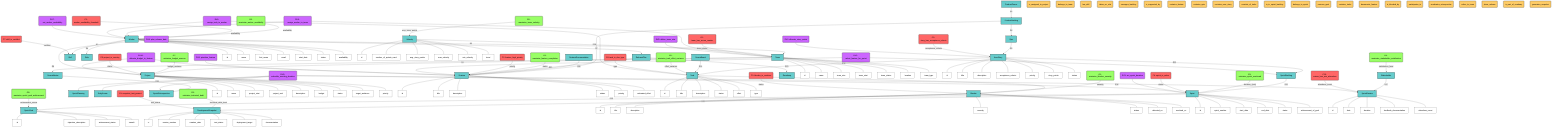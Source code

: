 flowchart TD
    %% Color Definitions
    classDef entity fill:#6CC,stroke:#333,stroke-width:2px,color:#000
    classDef attribute fill:#FFF,stroke:#333,stroke-width:1px,color:#000
    classDef relation fill:#FC6,stroke:#333,stroke-width:2px,color:#000
    classDef goal fill:#9F6,stroke:#333,stroke-width:2px,color:#000
    classDef condition fill:#F66,stroke:#333,stroke-width:2px,color:#000
    classDef decision fill:#C6F,stroke:#333,stroke-width:2px,color:#000

    %% Entities (Blue)
    E0[Project]:::entity
    E1[Team]:::entity
    E2[Worker]:::entity
    E3[Feature]:::entity
    E4[Skill]:::entity
    E5[Role]:::entity
    E6[ProductOwner]:::entity
    E7[ScrumMaster]:::entity
    E8[ProductBacklog]:::entity
    E9[Sprint]:::entity
    E10[SprintPlanning]:::entity
    E11[DailyScrum]:::entity
    E12[SprintReview]:::entity
    E13[SprintRetrospective]:::entity
    E14[SprintBacklog]:::entity
    E15[SprintGoal]:::entity
    E16[Epic]:::entity
    E17[UserStory]:::entity
    E18[Task]:::entity
    E19[DevelopmentSnapshot]:::entity
    E20[Blocker]:::entity
    E21[Stakeholder]:::entity
    E22[Velocity]:::entity
    E23[ReleasePlan]:::entity
    E24[Roadmap]:::entity
    E25[ScrumBoard]:::entity
    E26[FeatureDocumentation]:::entity

    %% Project Attributes (White)
    E0_A0["id"]:::attribute
    E0_A1["name"]:::attribute
    E0_A2["project_start"]:::attribute
    E0_A3["project_end"]:::attribute
    E0_A4["description"]:::attribute
    E0_A5["budget"]:::attribute
    E0_A6["status"]:::attribute
    E0_A7["target_audience"]:::attribute
    E0_A8["priority"]:::attribute

    %% Team Attributes
    E1_A0["id"]:::attribute
    E1_A1["name"]:::attribute
    E1_A2["team_size"]:::attribute
    E1_A3["team_start"]:::attribute
    E1_A4["team_status"]:::attribute
    E1_A5["location"]:::attribute
    E1_A6["team_type"]:::attribute

    %% Worker Attributes
    E2_A0["id"]:::attribute
    E2_A1["name"]:::attribute
    E2_A2["first_name"]:::attribute
    E2_A3["email"]:::attribute
    E2_A4["start_date"]:::attribute
    E2_A5["status"]:::attribute
    E2_A6["availability"]:::attribute

    %% Feature Attributes
    E3_A0["id"]:::attribute
    E3_A1["title"]:::attribute
    E3_A2["description"]:::attribute
    E3_A3["status"]:::attribute
    E3_A4["priority"]:::attribute
    E3_A5["estimated_effort"]:::attribute

    %% Blocker Attributes
    E20_A0["id"]:::attribute
    E20_A1["title"]:::attribute
    E20_A2["description"]:::attribute
    E20_A3["severity"]:::attribute
    E20_A4["status"]:::attribute
    E20_A5["detected_on"]:::attribute
    E20_A6["resolved_on"]:::attribute

    %% Sprint Attributes
    E9_A0["id"]:::attribute
    E9_A1["sprint_number"]:::attribute
    E9_A2["start_date"]:::attribute
    E9_A3["end_date"]:::attribute
    E9_A4["status"]:::attribute
    E9_A5["achievement_of_goal"]:::attribute

    %% Velocity Attributes
    E22_A0["id"]:::attribute
    E22_A1["number_of_sprints_used"]:::attribute
    E22_A2["avg._story_points"]:::attribute
    E22_A3["max_velocity"]:::attribute
    E22_A4["min_velocity"]:::attribute
    E22_A5["trend"]:::attribute

    %% SprintGoal Attributes
    E15_A0["id"]:::attribute
    E15_A1["objective_description"]:::attribute
    E15_A2["achievement_status"]:::attribute
    E15_A3["benefit"]:::attribute

    %% DevelopmentSnapshot Attributes
    E19_A0["id"]:::attribute
    E19_A1["version_number"]:::attribute
    E19_A2["creation_date"]:::attribute
    E19_A3["test_status"]:::attribute
    E19_A4["deployment_target"]:::attribute
    E19_A5["documentation"]:::attribute

    %% Task Attributes
    E18_A0["id"]:::attribute
    E18_A1["title"]:::attribute
    E18_A2["description"]:::attribute
    E18_A3["status"]:::attribute
    E18_A4["effort"]:::attribute
    E18_A5["type"]:::attribute

    %% UserStory Attributes
    E17_A0["id"]:::attribute
    E17_A1["title"]:::attribute
    E17_A2["description"]:::attribute
    E17_A3["acceptance_criteria"]:::attribute
    E17_A4["priority"]:::attribute
    E17_A5["story_points"]:::attribute
    E17_A6["status"]:::attribute

    %% SprintReview Attributes
    E12_A0["id"]:::attribute
    E12_A1["date"]:::attribute
    E12_A2["duration"]:::attribute
    E12_A3["feedback_documentation"]:::attribute
    E12_A4["attendees_count"]:::attribute

    %% Relations (Orange)
    R1("is_assigned_to_project"):::relation
    R2("belongs_to_team"):::relation
    R3("has_skill"):::relation
    R4("takes_on_role"):::relation
    R5("manages_backlog"):::relation
    R6("is_supported_by"):::relation
    R7("contains_feature"):::relation
    R8("contains_epic"):::relation
    R9("contains_user_story"):::relation
    R10("consists_of_tasks"):::relation
    R11("is_in_sprint_backlog"):::relation
    R12("belongs_to_sprint"):::relation
    R13("pursues_goal"):::relation
    R14("contains_tasks"):::relation
    R15("documents_feature"):::relation
    R16("is_blocked_by"):::relation
    R17("participates_in"):::relation
    R18("moderates_retrospective"):::relation
    R19("refers_to_team"):::relation
    R20("plans_release"):::relation
    R21("is_part_of_roadmap"):::relation
    R22("generates_snapshot"):::relation

    %% Goals (Green)
    G0("G0: maximize_team_velocity"):::goal
    G1("G1: minimize_blocker_severity"):::goal
    G2("G2: maximize_feature_completion"):::goal
    G3("G3: minimize_sprint_overhead"):::goal
    G4("G4: maximize_stakeholder_satisfaction"):::goal
    G5("G5: minimize_task_effort_variance"):::goal
    G6("G6: maximize_worker_availability"):::goal
    G7("G7: minimize_budget_overrun"):::goal
    G8("G8: maximize_sprint_goal_achievement"):::goal
    G9("G9: minimize_technical_debt"):::goal

    %% Conditions (Red)
    C0("C0: team_has_scrum_master"):::condition
    C1("C1: worker_availability_threshold"):::condition
    C2("C2: feature_high_priority"):::condition
    C3("C3: blocker_is_resolved"):::condition
    C4("C4: sprint_is_active"):::condition
    C5("C5: story_has_acceptance_criteria"):::condition
    C6("C6: task_is_dev_type"):::condition
    C7("C7: skill_is_certified"):::condition
    C8("C8: project_is_running"):::condition
    C9("C9: snapshot_test_passed"):::condition
    C10("C10: review_has_min_attendees"):::condition

    %% Decision Variables (Purple)
    DV0("DV0: assign_worker_to_team"):::decision
    DV1("DV1: select_feature_for_sprint"):::decision
    DV2("DV2: allocate_story_points"):::decision
    DV3("DV3: set_sprint_duration"):::decision
    DV4("DV4: assign_task_to_worker"):::decision
    DV5("DV5: prioritize_feature"):::decision
    DV6("DV6: schedule_meeting_duration"):::decision
    DV7("DV7: set_worker_availability"):::decision
    DV8("DV8: define_team_size"):::decision
    DV9("DV9: plan_release_date"):::decision
    DV10("DV10: allocate_budget_to_feature"):::decision

    %% Entity-Attribute Connections
    E0 --- E0_A0 & E0_A1 & E0_A2 & E0_A3 & E0_A4 & E0_A5 & E0_A6 & E0_A7 & E0_A8
    E1 --- E1_A0 & E1_A1 & E1_A2 & E1_A3 & E1_A4 & E1_A5 & E1_A6
    E2 --- E2_A0 & E2_A1 & E2_A2 & E2_A3 & E2_A4 & E2_A5 & E2_A6
    E3 --- E3_A0 & E3_A1 & E3_A2 & E3_A3 & E3_A4 & E3_A5
    E20 --- E20_A0 & E20_A1 & E20_A2 & E20_A3 & E20_A4 & E20_A5 & E20_A6
    E9 --- E9_A0 & E9_A1 & E9_A2 & E9_A3 & E9_A4 & E9_A5
    E22 --- E22_A0 & E22_A1 & E22_A2 & E22_A3 & E22_A4 & E22_A5
    E15 --- E15_A0 & E15_A1 & E15_A2 & E15_A3
    E19 --- E19_A0 & E19_A1 & E19_A2 & E19_A3 & E19_A4 & E19_A5
    E18 --- E18_A0 & E18_A1 & E18_A2 & E18_A3 & E18_A4 & E18_A5
    E17 --- E17_A0 & E17_A1 & E17_A2 & E17_A3 & E17_A4 & E17_A5 & E17_A6
    E12 --- E12_A0 & E12_A1 & E12_A2 & E12_A3 & E12_A4

    %% Entity-Relation Connections
    E1 -- R1 --> E0
    E2 -- R2 --> E1
    E2 -- R3 --> E4
    E2 -- R4 --> E5
    E6 -- R5 --> E8
    E1 -- R6 --> E7
    E8 -- R7 --> E3
    E8 -- R8 --> E16
    E16 -- R9 --> E17
    E17 -- R10 --> E18
    E17 -- R11 --> E14
    E14 -- R12 --> E9
    E9 -- R13 --> E15
    E25 -- R14 --> E18
    E26 -- R15 --> E3
    E18 -- R16 --> E20
    E21 -- R17 --> E12
    E7 -- R18 --> E13
    E22 -- R19 --> E1
    E23 -- R20 --> E3
    E23 -- R21 --> E24
    E9 -- R22 --> E19

    %% Goal-Entity/Attribute Connections
    G0 -- "avg._story_points" --> E22
    G1 -- "severity" --> E20
    G2 -- "status" --> E3
    G3 -- "duration_(min)" --> E9
    G4 -- "satisfaction_level" --> E21
    G5 -- "effort_variance" --> E18
    G6 -- "availability" --> E2
    G7 -- "budget_variance" --> E0
    G8 -- "achievement_status" --> E15
    G9 -- "technical_debt_level" --> E19

    %% Condition-Entity/Attribute Connections
    C0 -- "team_status" --> E1
    C1 -- "availability" --> E2
    C2 -- "priority" --> E3
    C3 -- "status" --> E20
    C4 -- "status" --> E9
    C5 -- "acceptance_criteria" --> E17
    C6 -- "type" --> E18
    C7 -- "certified" --> E4
    C8 -- "status" --> E0
    C9 -- "test_status" --> E19
    C10 -- "attendees_count" --> E12

    %% DecisionVariable-Entity Connections
    DV0 --> E2 & E1
    DV1 --> E3 & E14
    DV2 --> E17
    DV3 --> E9
    DV4 --> E18 & E2
    DV5 --> E3
    DV6 --> E9 & E10 & E11 & E12 & E13
    DV7 --> E2
    DV8 --> E1
    DV9 --> E0 & E23
    DV10 --> E3 & E0